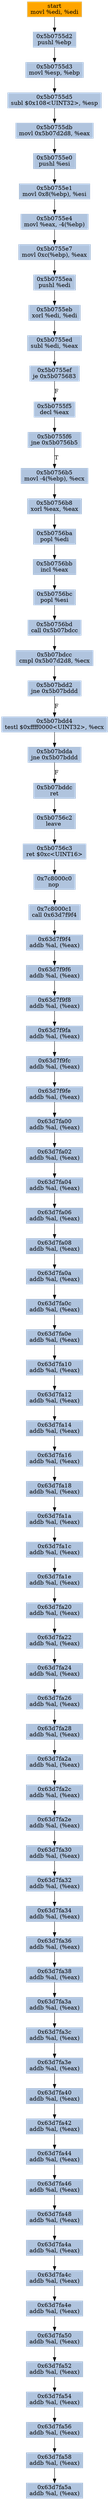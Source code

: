 digraph G {
node[shape=rectangle,style=filled,fillcolor=lightsteelblue,color=lightsteelblue]
bgcolor="transparent"
a0x5b0755d0movl_edi_edi[label="start\nmovl %edi, %edi",color="lightgrey",fillcolor="orange"];
a0x5b0755d2pushl_ebp[label="0x5b0755d2\npushl %ebp"];
a0x5b0755d3movl_esp_ebp[label="0x5b0755d3\nmovl %esp, %ebp"];
a0x5b0755d5subl_0x108UINT32_esp[label="0x5b0755d5\nsubl $0x108<UINT32>, %esp"];
a0x5b0755dbmovl_0x5b07d2d8_eax[label="0x5b0755db\nmovl 0x5b07d2d8, %eax"];
a0x5b0755e0pushl_esi[label="0x5b0755e0\npushl %esi"];
a0x5b0755e1movl_0x8ebp__esi[label="0x5b0755e1\nmovl 0x8(%ebp), %esi"];
a0x5b0755e4movl_eax__4ebp_[label="0x5b0755e4\nmovl %eax, -4(%ebp)"];
a0x5b0755e7movl_0xcebp__eax[label="0x5b0755e7\nmovl 0xc(%ebp), %eax"];
a0x5b0755eapushl_edi[label="0x5b0755ea\npushl %edi"];
a0x5b0755ebxorl_edi_edi[label="0x5b0755eb\nxorl %edi, %edi"];
a0x5b0755edsubl_edi_eax[label="0x5b0755ed\nsubl %edi, %eax"];
a0x5b0755efje_0x5b075683[label="0x5b0755ef\nje 0x5b075683"];
a0x5b0755f5decl_eax[label="0x5b0755f5\ndecl %eax"];
a0x5b0755f6jne_0x5b0756b5[label="0x5b0755f6\njne 0x5b0756b5"];
a0x5b0756b5movl__4ebp__ecx[label="0x5b0756b5\nmovl -4(%ebp), %ecx"];
a0x5b0756b8xorl_eax_eax[label="0x5b0756b8\nxorl %eax, %eax"];
a0x5b0756bapopl_edi[label="0x5b0756ba\npopl %edi"];
a0x5b0756bbincl_eax[label="0x5b0756bb\nincl %eax"];
a0x5b0756bcpopl_esi[label="0x5b0756bc\npopl %esi"];
a0x5b0756bdcall_0x5b07bdcc[label="0x5b0756bd\ncall 0x5b07bdcc"];
a0x5b07bdcccmpl_0x5b07d2d8_ecx[label="0x5b07bdcc\ncmpl 0x5b07d2d8, %ecx"];
a0x5b07bdd2jne_0x5b07bddd[label="0x5b07bdd2\njne 0x5b07bddd"];
a0x5b07bdd4testl_0xffff0000UINT32_ecx[label="0x5b07bdd4\ntestl $0xffff0000<UINT32>, %ecx"];
a0x5b07bddajne_0x5b07bddd[label="0x5b07bdda\njne 0x5b07bddd"];
a0x5b07bddcret[label="0x5b07bddc\nret"];
a0x5b0756c2leave_[label="0x5b0756c2\nleave "];
a0x5b0756c3ret_0xcUINT16[label="0x5b0756c3\nret $0xc<UINT16>"];
a0x7c8000c0nop_[label="0x7c8000c0\nnop "];
a0x7c8000c1call_0x63d7f9f4[label="0x7c8000c1\ncall 0x63d7f9f4"];
a0x63d7f9f4addb_al_eax_[label="0x63d7f9f4\naddb %al, (%eax)"];
a0x63d7f9f6addb_al_eax_[label="0x63d7f9f6\naddb %al, (%eax)"];
a0x63d7f9f8addb_al_eax_[label="0x63d7f9f8\naddb %al, (%eax)"];
a0x63d7f9faaddb_al_eax_[label="0x63d7f9fa\naddb %al, (%eax)"];
a0x63d7f9fcaddb_al_eax_[label="0x63d7f9fc\naddb %al, (%eax)"];
a0x63d7f9feaddb_al_eax_[label="0x63d7f9fe\naddb %al, (%eax)"];
a0x63d7fa00addb_al_eax_[label="0x63d7fa00\naddb %al, (%eax)"];
a0x63d7fa02addb_al_eax_[label="0x63d7fa02\naddb %al, (%eax)"];
a0x63d7fa04addb_al_eax_[label="0x63d7fa04\naddb %al, (%eax)"];
a0x63d7fa06addb_al_eax_[label="0x63d7fa06\naddb %al, (%eax)"];
a0x63d7fa08addb_al_eax_[label="0x63d7fa08\naddb %al, (%eax)"];
a0x63d7fa0aaddb_al_eax_[label="0x63d7fa0a\naddb %al, (%eax)"];
a0x63d7fa0caddb_al_eax_[label="0x63d7fa0c\naddb %al, (%eax)"];
a0x63d7fa0eaddb_al_eax_[label="0x63d7fa0e\naddb %al, (%eax)"];
a0x63d7fa10addb_al_eax_[label="0x63d7fa10\naddb %al, (%eax)"];
a0x63d7fa12addb_al_eax_[label="0x63d7fa12\naddb %al, (%eax)"];
a0x63d7fa14addb_al_eax_[label="0x63d7fa14\naddb %al, (%eax)"];
a0x63d7fa16addb_al_eax_[label="0x63d7fa16\naddb %al, (%eax)"];
a0x63d7fa18addb_al_eax_[label="0x63d7fa18\naddb %al, (%eax)"];
a0x63d7fa1aaddb_al_eax_[label="0x63d7fa1a\naddb %al, (%eax)"];
a0x63d7fa1caddb_al_eax_[label="0x63d7fa1c\naddb %al, (%eax)"];
a0x63d7fa1eaddb_al_eax_[label="0x63d7fa1e\naddb %al, (%eax)"];
a0x63d7fa20addb_al_eax_[label="0x63d7fa20\naddb %al, (%eax)"];
a0x63d7fa22addb_al_eax_[label="0x63d7fa22\naddb %al, (%eax)"];
a0x63d7fa24addb_al_eax_[label="0x63d7fa24\naddb %al, (%eax)"];
a0x63d7fa26addb_al_eax_[label="0x63d7fa26\naddb %al, (%eax)"];
a0x63d7fa28addb_al_eax_[label="0x63d7fa28\naddb %al, (%eax)"];
a0x63d7fa2aaddb_al_eax_[label="0x63d7fa2a\naddb %al, (%eax)"];
a0x63d7fa2caddb_al_eax_[label="0x63d7fa2c\naddb %al, (%eax)"];
a0x63d7fa2eaddb_al_eax_[label="0x63d7fa2e\naddb %al, (%eax)"];
a0x63d7fa30addb_al_eax_[label="0x63d7fa30\naddb %al, (%eax)"];
a0x63d7fa32addb_al_eax_[label="0x63d7fa32\naddb %al, (%eax)"];
a0x63d7fa34addb_al_eax_[label="0x63d7fa34\naddb %al, (%eax)"];
a0x63d7fa36addb_al_eax_[label="0x63d7fa36\naddb %al, (%eax)"];
a0x63d7fa38addb_al_eax_[label="0x63d7fa38\naddb %al, (%eax)"];
a0x63d7fa3aaddb_al_eax_[label="0x63d7fa3a\naddb %al, (%eax)"];
a0x63d7fa3caddb_al_eax_[label="0x63d7fa3c\naddb %al, (%eax)"];
a0x63d7fa3eaddb_al_eax_[label="0x63d7fa3e\naddb %al, (%eax)"];
a0x63d7fa40addb_al_eax_[label="0x63d7fa40\naddb %al, (%eax)"];
a0x63d7fa42addb_al_eax_[label="0x63d7fa42\naddb %al, (%eax)"];
a0x63d7fa44addb_al_eax_[label="0x63d7fa44\naddb %al, (%eax)"];
a0x63d7fa46addb_al_eax_[label="0x63d7fa46\naddb %al, (%eax)"];
a0x63d7fa48addb_al_eax_[label="0x63d7fa48\naddb %al, (%eax)"];
a0x63d7fa4aaddb_al_eax_[label="0x63d7fa4a\naddb %al, (%eax)"];
a0x63d7fa4caddb_al_eax_[label="0x63d7fa4c\naddb %al, (%eax)"];
a0x63d7fa4eaddb_al_eax_[label="0x63d7fa4e\naddb %al, (%eax)"];
a0x63d7fa50addb_al_eax_[label="0x63d7fa50\naddb %al, (%eax)"];
a0x63d7fa52addb_al_eax_[label="0x63d7fa52\naddb %al, (%eax)"];
a0x63d7fa54addb_al_eax_[label="0x63d7fa54\naddb %al, (%eax)"];
a0x63d7fa56addb_al_eax_[label="0x63d7fa56\naddb %al, (%eax)"];
a0x63d7fa58addb_al_eax_[label="0x63d7fa58\naddb %al, (%eax)"];
a0x63d7fa5aaddb_al_eax_[label="0x63d7fa5a\naddb %al, (%eax)"];
a0x5b0755d0movl_edi_edi -> a0x5b0755d2pushl_ebp [color="#000000"];
a0x5b0755d2pushl_ebp -> a0x5b0755d3movl_esp_ebp [color="#000000"];
a0x5b0755d3movl_esp_ebp -> a0x5b0755d5subl_0x108UINT32_esp [color="#000000"];
a0x5b0755d5subl_0x108UINT32_esp -> a0x5b0755dbmovl_0x5b07d2d8_eax [color="#000000"];
a0x5b0755dbmovl_0x5b07d2d8_eax -> a0x5b0755e0pushl_esi [color="#000000"];
a0x5b0755e0pushl_esi -> a0x5b0755e1movl_0x8ebp__esi [color="#000000"];
a0x5b0755e1movl_0x8ebp__esi -> a0x5b0755e4movl_eax__4ebp_ [color="#000000"];
a0x5b0755e4movl_eax__4ebp_ -> a0x5b0755e7movl_0xcebp__eax [color="#000000"];
a0x5b0755e7movl_0xcebp__eax -> a0x5b0755eapushl_edi [color="#000000"];
a0x5b0755eapushl_edi -> a0x5b0755ebxorl_edi_edi [color="#000000"];
a0x5b0755ebxorl_edi_edi -> a0x5b0755edsubl_edi_eax [color="#000000"];
a0x5b0755edsubl_edi_eax -> a0x5b0755efje_0x5b075683 [color="#000000"];
a0x5b0755efje_0x5b075683 -> a0x5b0755f5decl_eax [color="#000000",label="F"];
a0x5b0755f5decl_eax -> a0x5b0755f6jne_0x5b0756b5 [color="#000000"];
a0x5b0755f6jne_0x5b0756b5 -> a0x5b0756b5movl__4ebp__ecx [color="#000000",label="T"];
a0x5b0756b5movl__4ebp__ecx -> a0x5b0756b8xorl_eax_eax [color="#000000"];
a0x5b0756b8xorl_eax_eax -> a0x5b0756bapopl_edi [color="#000000"];
a0x5b0756bapopl_edi -> a0x5b0756bbincl_eax [color="#000000"];
a0x5b0756bbincl_eax -> a0x5b0756bcpopl_esi [color="#000000"];
a0x5b0756bcpopl_esi -> a0x5b0756bdcall_0x5b07bdcc [color="#000000"];
a0x5b0756bdcall_0x5b07bdcc -> a0x5b07bdcccmpl_0x5b07d2d8_ecx [color="#000000"];
a0x5b07bdcccmpl_0x5b07d2d8_ecx -> a0x5b07bdd2jne_0x5b07bddd [color="#000000"];
a0x5b07bdd2jne_0x5b07bddd -> a0x5b07bdd4testl_0xffff0000UINT32_ecx [color="#000000",label="F"];
a0x5b07bdd4testl_0xffff0000UINT32_ecx -> a0x5b07bddajne_0x5b07bddd [color="#000000"];
a0x5b07bddajne_0x5b07bddd -> a0x5b07bddcret [color="#000000",label="F"];
a0x5b07bddcret -> a0x5b0756c2leave_ [color="#000000"];
a0x5b0756c2leave_ -> a0x5b0756c3ret_0xcUINT16 [color="#000000"];
a0x5b0756c3ret_0xcUINT16 -> a0x7c8000c0nop_ [color="#000000"];
a0x7c8000c0nop_ -> a0x7c8000c1call_0x63d7f9f4 [color="#000000"];
a0x7c8000c1call_0x63d7f9f4 -> a0x63d7f9f4addb_al_eax_ [color="#000000"];
a0x63d7f9f4addb_al_eax_ -> a0x63d7f9f6addb_al_eax_ [color="#000000"];
a0x63d7f9f6addb_al_eax_ -> a0x63d7f9f8addb_al_eax_ [color="#000000"];
a0x63d7f9f8addb_al_eax_ -> a0x63d7f9faaddb_al_eax_ [color="#000000"];
a0x63d7f9faaddb_al_eax_ -> a0x63d7f9fcaddb_al_eax_ [color="#000000"];
a0x63d7f9fcaddb_al_eax_ -> a0x63d7f9feaddb_al_eax_ [color="#000000"];
a0x63d7f9feaddb_al_eax_ -> a0x63d7fa00addb_al_eax_ [color="#000000"];
a0x63d7fa00addb_al_eax_ -> a0x63d7fa02addb_al_eax_ [color="#000000"];
a0x63d7fa02addb_al_eax_ -> a0x63d7fa04addb_al_eax_ [color="#000000"];
a0x63d7fa04addb_al_eax_ -> a0x63d7fa06addb_al_eax_ [color="#000000"];
a0x63d7fa06addb_al_eax_ -> a0x63d7fa08addb_al_eax_ [color="#000000"];
a0x63d7fa08addb_al_eax_ -> a0x63d7fa0aaddb_al_eax_ [color="#000000"];
a0x63d7fa0aaddb_al_eax_ -> a0x63d7fa0caddb_al_eax_ [color="#000000"];
a0x63d7fa0caddb_al_eax_ -> a0x63d7fa0eaddb_al_eax_ [color="#000000"];
a0x63d7fa0eaddb_al_eax_ -> a0x63d7fa10addb_al_eax_ [color="#000000"];
a0x63d7fa10addb_al_eax_ -> a0x63d7fa12addb_al_eax_ [color="#000000"];
a0x63d7fa12addb_al_eax_ -> a0x63d7fa14addb_al_eax_ [color="#000000"];
a0x63d7fa14addb_al_eax_ -> a0x63d7fa16addb_al_eax_ [color="#000000"];
a0x63d7fa16addb_al_eax_ -> a0x63d7fa18addb_al_eax_ [color="#000000"];
a0x63d7fa18addb_al_eax_ -> a0x63d7fa1aaddb_al_eax_ [color="#000000"];
a0x63d7fa1aaddb_al_eax_ -> a0x63d7fa1caddb_al_eax_ [color="#000000"];
a0x63d7fa1caddb_al_eax_ -> a0x63d7fa1eaddb_al_eax_ [color="#000000"];
a0x63d7fa1eaddb_al_eax_ -> a0x63d7fa20addb_al_eax_ [color="#000000"];
a0x63d7fa20addb_al_eax_ -> a0x63d7fa22addb_al_eax_ [color="#000000"];
a0x63d7fa22addb_al_eax_ -> a0x63d7fa24addb_al_eax_ [color="#000000"];
a0x63d7fa24addb_al_eax_ -> a0x63d7fa26addb_al_eax_ [color="#000000"];
a0x63d7fa26addb_al_eax_ -> a0x63d7fa28addb_al_eax_ [color="#000000"];
a0x63d7fa28addb_al_eax_ -> a0x63d7fa2aaddb_al_eax_ [color="#000000"];
a0x63d7fa2aaddb_al_eax_ -> a0x63d7fa2caddb_al_eax_ [color="#000000"];
a0x63d7fa2caddb_al_eax_ -> a0x63d7fa2eaddb_al_eax_ [color="#000000"];
a0x63d7fa2eaddb_al_eax_ -> a0x63d7fa30addb_al_eax_ [color="#000000"];
a0x63d7fa30addb_al_eax_ -> a0x63d7fa32addb_al_eax_ [color="#000000"];
a0x63d7fa32addb_al_eax_ -> a0x63d7fa34addb_al_eax_ [color="#000000"];
a0x63d7fa34addb_al_eax_ -> a0x63d7fa36addb_al_eax_ [color="#000000"];
a0x63d7fa36addb_al_eax_ -> a0x63d7fa38addb_al_eax_ [color="#000000"];
a0x63d7fa38addb_al_eax_ -> a0x63d7fa3aaddb_al_eax_ [color="#000000"];
a0x63d7fa3aaddb_al_eax_ -> a0x63d7fa3caddb_al_eax_ [color="#000000"];
a0x63d7fa3caddb_al_eax_ -> a0x63d7fa3eaddb_al_eax_ [color="#000000"];
a0x63d7fa3eaddb_al_eax_ -> a0x63d7fa40addb_al_eax_ [color="#000000"];
a0x63d7fa40addb_al_eax_ -> a0x63d7fa42addb_al_eax_ [color="#000000"];
a0x63d7fa42addb_al_eax_ -> a0x63d7fa44addb_al_eax_ [color="#000000"];
a0x63d7fa44addb_al_eax_ -> a0x63d7fa46addb_al_eax_ [color="#000000"];
a0x63d7fa46addb_al_eax_ -> a0x63d7fa48addb_al_eax_ [color="#000000"];
a0x63d7fa48addb_al_eax_ -> a0x63d7fa4aaddb_al_eax_ [color="#000000"];
a0x63d7fa4aaddb_al_eax_ -> a0x63d7fa4caddb_al_eax_ [color="#000000"];
a0x63d7fa4caddb_al_eax_ -> a0x63d7fa4eaddb_al_eax_ [color="#000000"];
a0x63d7fa4eaddb_al_eax_ -> a0x63d7fa50addb_al_eax_ [color="#000000"];
a0x63d7fa50addb_al_eax_ -> a0x63d7fa52addb_al_eax_ [color="#000000"];
a0x63d7fa52addb_al_eax_ -> a0x63d7fa54addb_al_eax_ [color="#000000"];
a0x63d7fa54addb_al_eax_ -> a0x63d7fa56addb_al_eax_ [color="#000000"];
a0x63d7fa56addb_al_eax_ -> a0x63d7fa58addb_al_eax_ [color="#000000"];
a0x63d7fa58addb_al_eax_ -> a0x63d7fa5aaddb_al_eax_ [color="#000000"];
}
